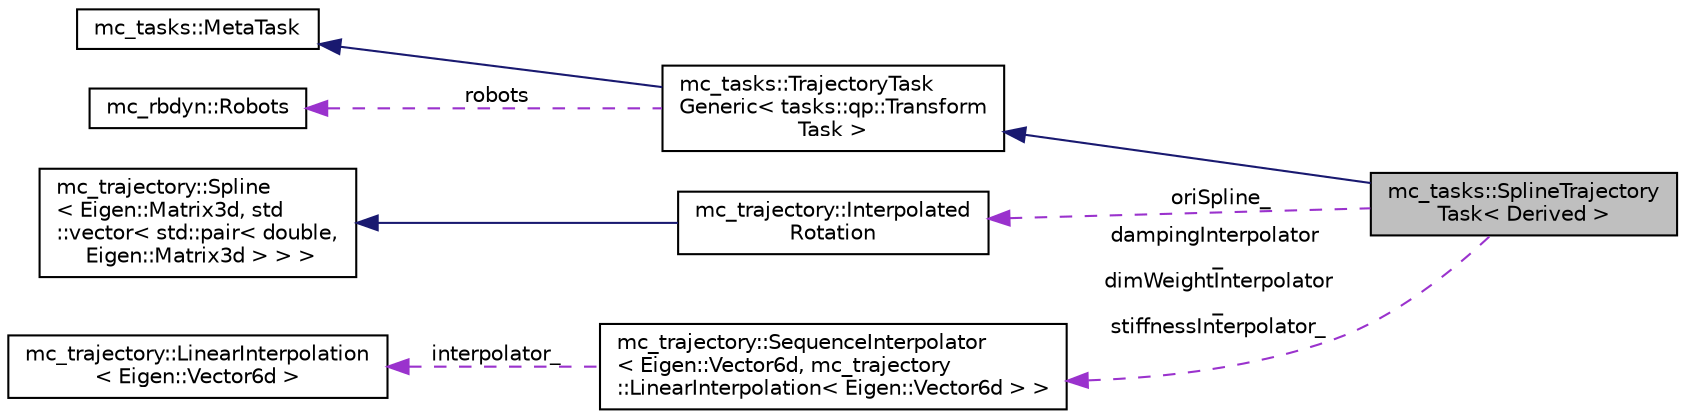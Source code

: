 digraph "mc_tasks::SplineTrajectoryTask&lt; Derived &gt;"
{
 // INTERACTIVE_SVG=YES
  edge [fontname="Helvetica",fontsize="10",labelfontname="Helvetica",labelfontsize="10"];
  node [fontname="Helvetica",fontsize="10",shape=record];
  rankdir="LR";
  Node3 [label="mc_tasks::SplineTrajectory\lTask\< Derived \>",height=0.2,width=0.4,color="black", fillcolor="grey75", style="filled", fontcolor="black"];
  Node4 -> Node3 [dir="back",color="midnightblue",fontsize="10",style="solid",fontname="Helvetica"];
  Node4 [label="mc_tasks::TrajectoryTask\lGeneric\< tasks::qp::Transform\lTask \>",height=0.2,width=0.4,color="black", fillcolor="white", style="filled",URL="$structmc__tasks_1_1TrajectoryTaskGeneric.html"];
  Node5 -> Node4 [dir="back",color="midnightblue",fontsize="10",style="solid",fontname="Helvetica"];
  Node5 [label="mc_tasks::MetaTask",height=0.2,width=0.4,color="black", fillcolor="white", style="filled",URL="$structmc__tasks_1_1MetaTask.html",tooltip="Represents a generic task. "];
  Node6 -> Node4 [dir="back",color="darkorchid3",fontsize="10",style="dashed",label=" robots" ,fontname="Helvetica"];
  Node6 [label="mc_rbdyn::Robots",height=0.2,width=0.4,color="black", fillcolor="white", style="filled",URL="$structmc__rbdyn_1_1Robots.html"];
  Node7 -> Node3 [dir="back",color="darkorchid3",fontsize="10",style="dashed",label=" oriSpline_" ,fontname="Helvetica"];
  Node7 [label="mc_trajectory::Interpolated\lRotation",height=0.2,width=0.4,color="black", fillcolor="white", style="filled",URL="$structmc__trajectory_1_1InterpolatedRotation.html",tooltip="Describes a trajectory with smoothly interpolate rotation between waypoints. "];
  Node8 -> Node7 [dir="back",color="midnightblue",fontsize="10",style="solid",fontname="Helvetica"];
  Node8 [label="mc_trajectory::Spline\l\< Eigen::Matrix3d, std\l::vector\< std::pair\< double,\l Eigen::Matrix3d \> \> \>",height=0.2,width=0.4,color="black", fillcolor="white", style="filled",URL="$structmc__trajectory_1_1Spline.html"];
  Node9 -> Node3 [dir="back",color="darkorchid3",fontsize="10",style="dashed",label=" dampingInterpolator\l_\ndimWeightInterpolator\l_\nstiffnessInterpolator_" ,fontname="Helvetica"];
  Node9 [label="mc_trajectory::SequenceInterpolator\l\< Eigen::Vector6d, mc_trajectory\l::LinearInterpolation\< Eigen::Vector6d \> \>",height=0.2,width=0.4,color="black", fillcolor="white", style="filled",URL="$structmc__trajectory_1_1SequenceInterpolator.html"];
  Node10 -> Node9 [dir="back",color="darkorchid3",fontsize="10",style="dashed",label=" interpolator_" ,fontname="Helvetica"];
  Node10 [label="mc_trajectory::LinearInterpolation\l\< Eigen::Vector6d \>",height=0.2,width=0.4,color="black", fillcolor="white", style="filled",URL="$structmc__trajectory_1_1LinearInterpolation.html"];
}
